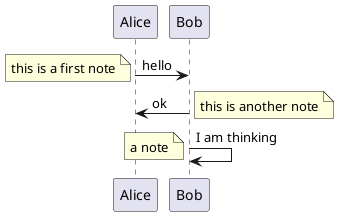@startuml
Alice -> Bob :hello
note left: this is a first note

Bob -> Alice : ok
note right:this is another note

Bob -> Bob: I am thinking
note left
      a note
end note
@enduml